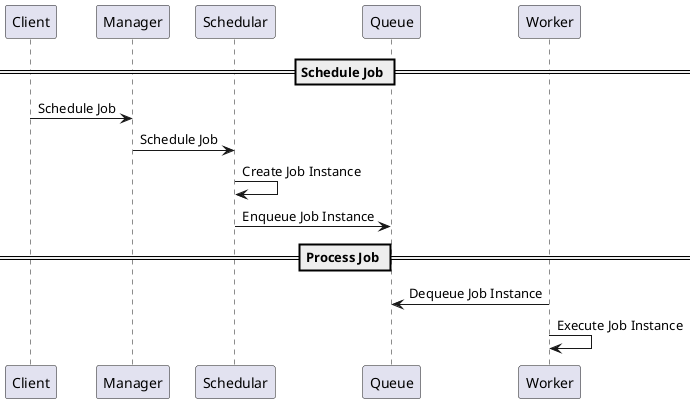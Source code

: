 @startuml

== Schedule Job ==

Client -> Manager : Schedule Job
Manager -> Schedular : Schedule Job
Schedular -> Schedular : Create Job Instance
Schedular -> Queue : Enqueue Job Instance

== Process Job ==

Worker -> Queue : Dequeue Job Instance
Worker -> Worker : Execute Job Instance
@enduml